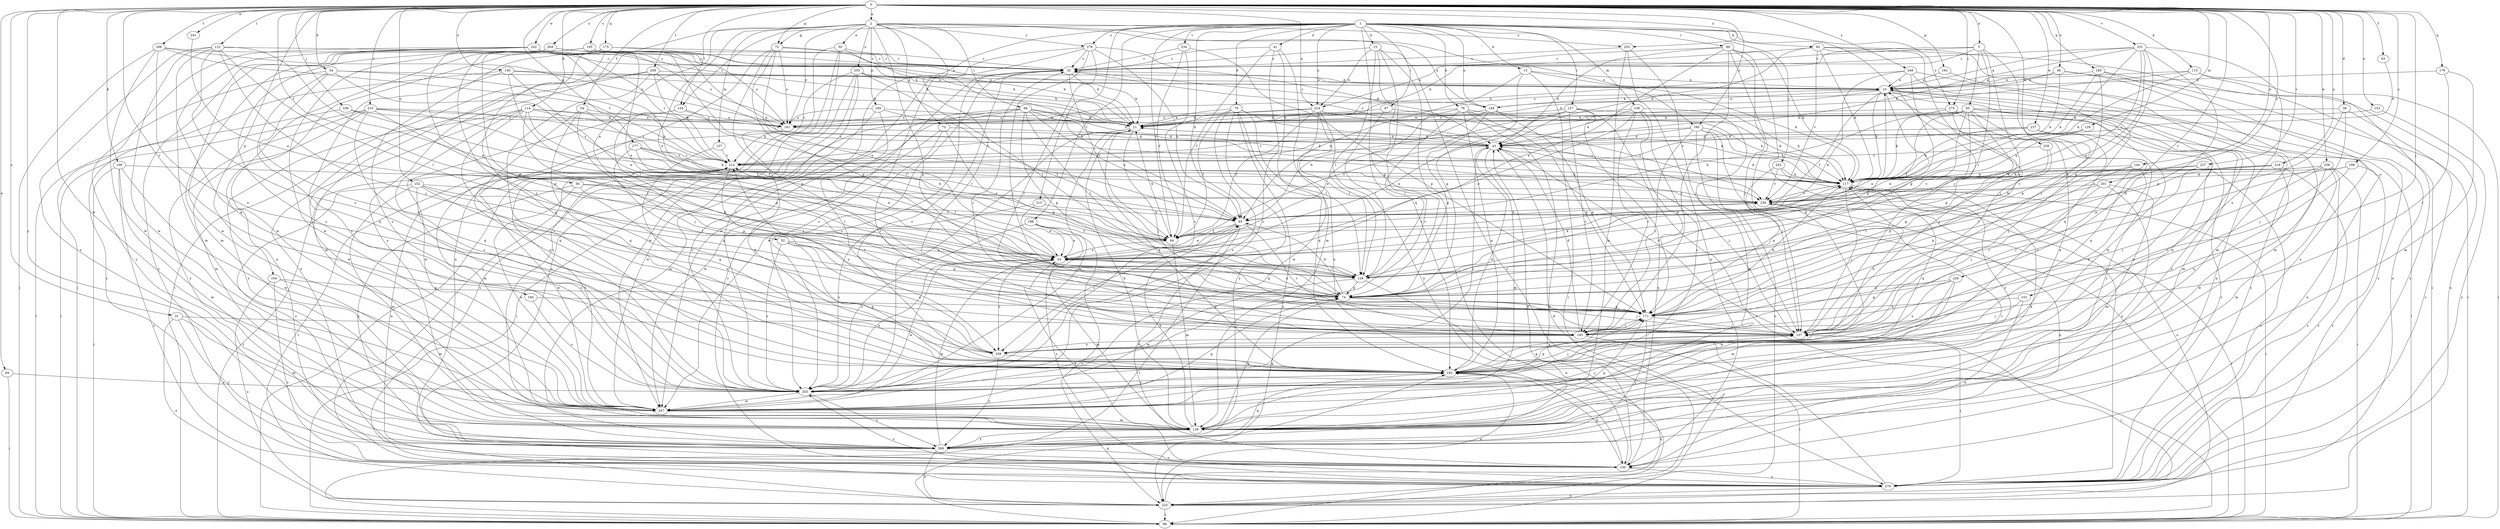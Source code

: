 strict digraph  {
0;
1;
2;
5;
10;
13;
15;
21;
31;
32;
34;
38;
41;
43;
44;
46;
50;
52;
53;
54;
56;
63;
64;
72;
73;
74;
76;
79;
82;
85;
87;
89;
94;
95;
96;
101;
106;
107;
108;
114;
115;
117;
122;
124;
127;
128;
129;
136;
137;
139;
140;
144;
149;
150;
152;
153;
160;
161;
162;
164;
169;
171;
175;
177;
179;
180;
182;
184;
188;
193;
195;
198;
201;
202;
203;
206;
208;
210;
213;
214;
219;
224;
225;
226;
227;
231;
234;
236;
237;
238;
239;
241;
242;
247;
248;
253;
255;
258;
264;
268;
275;
278;
279;
0 -> 2  [label=a];
0 -> 5  [label=a];
0 -> 31  [label=c];
0 -> 34  [label=d];
0 -> 38  [label=d];
0 -> 44  [label=e];
0 -> 46  [label=e];
0 -> 54  [label=f];
0 -> 56  [label=f];
0 -> 63  [label=f];
0 -> 72  [label=g];
0 -> 101  [label=j];
0 -> 106  [label=j];
0 -> 108  [label=k];
0 -> 114  [label=k];
0 -> 115  [label=k];
0 -> 122  [label=l];
0 -> 124  [label=l];
0 -> 129  [label=m];
0 -> 140  [label=n];
0 -> 144  [label=n];
0 -> 152  [label=o];
0 -> 153  [label=o];
0 -> 160  [label=o];
0 -> 162  [label=p];
0 -> 164  [label=p];
0 -> 175  [label=q];
0 -> 177  [label=q];
0 -> 179  [label=q];
0 -> 180  [label=q];
0 -> 184  [label=r];
0 -> 195  [label=s];
0 -> 198  [label=s];
0 -> 201  [label=s];
0 -> 206  [label=t];
0 -> 208  [label=t];
0 -> 210  [label=t];
0 -> 219  [label=u];
0 -> 224  [label=u];
0 -> 226  [label=v];
0 -> 227  [label=v];
0 -> 231  [label=v];
0 -> 237  [label=w];
0 -> 238  [label=w];
0 -> 239  [label=w];
0 -> 241  [label=w];
0 -> 242  [label=w];
0 -> 247  [label=w];
0 -> 248  [label=x];
0 -> 253  [label=x];
0 -> 264  [label=y];
0 -> 268  [label=y];
0 -> 275  [label=z];
1 -> 13  [label=b];
1 -> 15  [label=b];
1 -> 41  [label=d];
1 -> 64  [label=f];
1 -> 76  [label=h];
1 -> 79  [label=h];
1 -> 82  [label=h];
1 -> 85  [label=h];
1 -> 87  [label=i];
1 -> 89  [label=i];
1 -> 107  [label=j];
1 -> 124  [label=l];
1 -> 127  [label=l];
1 -> 136  [label=m];
1 -> 149  [label=n];
1 -> 182  [label=q];
1 -> 188  [label=r];
1 -> 202  [label=s];
1 -> 203  [label=s];
1 -> 213  [label=t];
1 -> 224  [label=u];
1 -> 234  [label=v];
1 -> 275  [label=z];
1 -> 278  [label=z];
2 -> 50  [label=e];
2 -> 52  [label=e];
2 -> 53  [label=e];
2 -> 72  [label=g];
2 -> 73  [label=g];
2 -> 94  [label=i];
2 -> 137  [label=m];
2 -> 149  [label=n];
2 -> 160  [label=o];
2 -> 161  [label=o];
2 -> 169  [label=p];
2 -> 171  [label=p];
2 -> 193  [label=r];
2 -> 253  [label=x];
2 -> 255  [label=x];
2 -> 268  [label=y];
2 -> 278  [label=z];
5 -> 21  [label=b];
5 -> 32  [label=c];
5 -> 74  [label=g];
5 -> 95  [label=i];
5 -> 107  [label=j];
5 -> 128  [label=l];
5 -> 224  [label=u];
10 -> 21  [label=b];
10 -> 64  [label=f];
10 -> 74  [label=g];
10 -> 117  [label=k];
10 -> 149  [label=n];
10 -> 247  [label=w];
10 -> 268  [label=y];
10 -> 279  [label=z];
13 -> 10  [label=a];
13 -> 74  [label=g];
13 -> 85  [label=h];
13 -> 96  [label=i];
13 -> 117  [label=k];
15 -> 32  [label=c];
15 -> 74  [label=g];
15 -> 96  [label=i];
15 -> 128  [label=l];
15 -> 203  [label=s];
15 -> 224  [label=u];
15 -> 279  [label=z];
21 -> 43  [label=d];
21 -> 107  [label=j];
21 -> 182  [label=q];
21 -> 203  [label=s];
21 -> 214  [label=t];
21 -> 247  [label=w];
31 -> 107  [label=j];
31 -> 139  [label=m];
31 -> 225  [label=u];
31 -> 268  [label=y];
32 -> 10  [label=a];
32 -> 21  [label=b];
32 -> 64  [label=f];
32 -> 203  [label=s];
32 -> 247  [label=w];
32 -> 279  [label=z];
34 -> 10  [label=a];
34 -> 182  [label=q];
34 -> 214  [label=t];
34 -> 236  [label=v];
34 -> 258  [label=x];
34 -> 268  [label=y];
38 -> 107  [label=j];
38 -> 161  [label=o];
38 -> 171  [label=p];
38 -> 279  [label=z];
41 -> 32  [label=c];
41 -> 64  [label=f];
41 -> 139  [label=m];
41 -> 150  [label=n];
41 -> 203  [label=s];
43 -> 21  [label=b];
43 -> 32  [label=c];
43 -> 107  [label=j];
43 -> 139  [label=m];
43 -> 203  [label=s];
43 -> 214  [label=t];
44 -> 96  [label=i];
44 -> 203  [label=s];
46 -> 10  [label=a];
46 -> 117  [label=k];
46 -> 139  [label=m];
46 -> 161  [label=o];
46 -> 225  [label=u];
50 -> 32  [label=c];
50 -> 85  [label=h];
50 -> 96  [label=i];
50 -> 268  [label=y];
50 -> 279  [label=z];
52 -> 53  [label=e];
52 -> 74  [label=g];
52 -> 182  [label=q];
52 -> 203  [label=s];
52 -> 258  [label=x];
53 -> 74  [label=g];
53 -> 128  [label=l];
53 -> 139  [label=m];
53 -> 214  [label=t];
53 -> 247  [label=w];
53 -> 258  [label=x];
54 -> 107  [label=j];
54 -> 161  [label=o];
54 -> 182  [label=q];
54 -> 203  [label=s];
54 -> 236  [label=v];
56 -> 64  [label=f];
56 -> 128  [label=l];
56 -> 236  [label=v];
56 -> 247  [label=w];
56 -> 268  [label=y];
63 -> 43  [label=d];
64 -> 21  [label=b];
64 -> 53  [label=e];
64 -> 139  [label=m];
64 -> 236  [label=v];
72 -> 21  [label=b];
72 -> 32  [label=c];
72 -> 53  [label=e];
72 -> 74  [label=g];
72 -> 150  [label=n];
72 -> 161  [label=o];
72 -> 171  [label=p];
73 -> 43  [label=d];
73 -> 74  [label=g];
73 -> 193  [label=r];
73 -> 247  [label=w];
74 -> 53  [label=e];
74 -> 85  [label=h];
74 -> 107  [label=j];
74 -> 171  [label=p];
76 -> 21  [label=b];
76 -> 53  [label=e];
76 -> 117  [label=k];
76 -> 128  [label=l];
76 -> 171  [label=p];
76 -> 182  [label=q];
76 -> 225  [label=u];
79 -> 21  [label=b];
79 -> 64  [label=f];
79 -> 117  [label=k];
79 -> 128  [label=l];
79 -> 182  [label=q];
79 -> 203  [label=s];
79 -> 225  [label=u];
79 -> 268  [label=y];
82 -> 32  [label=c];
82 -> 43  [label=d];
82 -> 96  [label=i];
82 -> 107  [label=j];
82 -> 117  [label=k];
82 -> 225  [label=u];
82 -> 236  [label=v];
85 -> 53  [label=e];
85 -> 64  [label=f];
85 -> 96  [label=i];
85 -> 193  [label=r];
85 -> 258  [label=x];
87 -> 128  [label=l];
87 -> 161  [label=o];
87 -> 236  [label=v];
89 -> 32  [label=c];
89 -> 43  [label=d];
89 -> 53  [label=e];
89 -> 107  [label=j];
89 -> 117  [label=k];
89 -> 182  [label=q];
89 -> 193  [label=r];
89 -> 279  [label=z];
94 -> 21  [label=b];
94 -> 43  [label=d];
94 -> 74  [label=g];
94 -> 85  [label=h];
94 -> 96  [label=i];
94 -> 117  [label=k];
94 -> 128  [label=l];
94 -> 139  [label=m];
94 -> 203  [label=s];
95 -> 21  [label=b];
95 -> 53  [label=e];
95 -> 64  [label=f];
95 -> 74  [label=g];
95 -> 85  [label=h];
95 -> 96  [label=i];
95 -> 128  [label=l];
95 -> 139  [label=m];
95 -> 161  [label=o];
95 -> 182  [label=q];
95 -> 247  [label=w];
96 -> 182  [label=q];
96 -> 214  [label=t];
101 -> 107  [label=j];
101 -> 150  [label=n];
101 -> 171  [label=p];
106 -> 64  [label=f];
106 -> 96  [label=i];
106 -> 161  [label=o];
107 -> 43  [label=d];
107 -> 182  [label=q];
107 -> 214  [label=t];
108 -> 96  [label=i];
108 -> 117  [label=k];
108 -> 139  [label=m];
108 -> 247  [label=w];
108 -> 279  [label=z];
114 -> 21  [label=b];
114 -> 43  [label=d];
114 -> 64  [label=f];
114 -> 74  [label=g];
114 -> 161  [label=o];
114 -> 182  [label=q];
114 -> 203  [label=s];
114 -> 247  [label=w];
114 -> 268  [label=y];
115 -> 10  [label=a];
115 -> 96  [label=i];
115 -> 117  [label=k];
115 -> 214  [label=t];
115 -> 279  [label=z];
117 -> 43  [label=d];
117 -> 96  [label=i];
117 -> 107  [label=j];
117 -> 182  [label=q];
117 -> 203  [label=s];
117 -> 236  [label=v];
122 -> 32  [label=c];
122 -> 53  [label=e];
122 -> 107  [label=j];
122 -> 128  [label=l];
122 -> 182  [label=q];
122 -> 247  [label=w];
122 -> 258  [label=x];
122 -> 268  [label=y];
124 -> 64  [label=f];
124 -> 161  [label=o];
124 -> 171  [label=p];
124 -> 247  [label=w];
127 -> 21  [label=b];
127 -> 53  [label=e];
127 -> 64  [label=f];
127 -> 96  [label=i];
127 -> 117  [label=k];
127 -> 150  [label=n];
127 -> 193  [label=r];
128 -> 10  [label=a];
128 -> 74  [label=g];
128 -> 117  [label=k];
128 -> 150  [label=n];
128 -> 247  [label=w];
129 -> 43  [label=d];
129 -> 117  [label=k];
136 -> 43  [label=d];
136 -> 53  [label=e];
136 -> 139  [label=m];
136 -> 161  [label=o];
136 -> 171  [label=p];
136 -> 193  [label=r];
136 -> 203  [label=s];
137 -> 182  [label=q];
137 -> 214  [label=t];
139 -> 21  [label=b];
139 -> 74  [label=g];
139 -> 85  [label=h];
139 -> 117  [label=k];
139 -> 171  [label=p];
139 -> 236  [label=v];
139 -> 268  [label=y];
140 -> 10  [label=a];
140 -> 21  [label=b];
140 -> 53  [label=e];
140 -> 128  [label=l];
140 -> 203  [label=s];
140 -> 279  [label=z];
144 -> 107  [label=j];
144 -> 117  [label=k];
144 -> 128  [label=l];
144 -> 171  [label=p];
144 -> 258  [label=x];
149 -> 10  [label=a];
149 -> 21  [label=b];
149 -> 32  [label=c];
149 -> 74  [label=g];
149 -> 85  [label=h];
149 -> 117  [label=k];
149 -> 171  [label=p];
150 -> 10  [label=a];
150 -> 43  [label=d];
150 -> 53  [label=e];
150 -> 85  [label=h];
150 -> 182  [label=q];
150 -> 279  [label=z];
152 -> 74  [label=g];
152 -> 128  [label=l];
152 -> 139  [label=m];
152 -> 203  [label=s];
152 -> 236  [label=v];
152 -> 258  [label=x];
152 -> 268  [label=y];
153 -> 21  [label=b];
153 -> 279  [label=z];
160 -> 43  [label=d];
160 -> 96  [label=i];
160 -> 107  [label=j];
160 -> 117  [label=k];
160 -> 193  [label=r];
160 -> 214  [label=t];
160 -> 225  [label=u];
161 -> 43  [label=d];
161 -> 139  [label=m];
161 -> 182  [label=q];
162 -> 10  [label=a];
162 -> 139  [label=m];
164 -> 74  [label=g];
164 -> 139  [label=m];
164 -> 225  [label=u];
164 -> 279  [label=z];
169 -> 21  [label=b];
169 -> 64  [label=f];
169 -> 161  [label=o];
169 -> 193  [label=r];
169 -> 247  [label=w];
171 -> 107  [label=j];
171 -> 117  [label=k];
171 -> 193  [label=r];
171 -> 268  [label=y];
175 -> 21  [label=b];
175 -> 32  [label=c];
175 -> 96  [label=i];
175 -> 150  [label=n];
175 -> 182  [label=q];
175 -> 203  [label=s];
177 -> 53  [label=e];
177 -> 85  [label=h];
177 -> 117  [label=k];
177 -> 171  [label=p];
177 -> 214  [label=t];
179 -> 10  [label=a];
179 -> 139  [label=m];
179 -> 193  [label=r];
180 -> 10  [label=a];
180 -> 96  [label=i];
180 -> 117  [label=k];
180 -> 171  [label=p];
180 -> 268  [label=y];
182 -> 32  [label=c];
182 -> 43  [label=d];
182 -> 107  [label=j];
182 -> 171  [label=p];
182 -> 203  [label=s];
182 -> 225  [label=u];
184 -> 171  [label=p];
184 -> 203  [label=s];
188 -> 53  [label=e];
188 -> 64  [label=f];
188 -> 203  [label=s];
188 -> 225  [label=u];
188 -> 279  [label=z];
193 -> 32  [label=c];
193 -> 43  [label=d];
193 -> 96  [label=i];
193 -> 258  [label=x];
195 -> 21  [label=b];
195 -> 32  [label=c];
195 -> 53  [label=e];
195 -> 74  [label=g];
195 -> 85  [label=h];
195 -> 117  [label=k];
195 -> 161  [label=o];
195 -> 203  [label=s];
195 -> 247  [label=w];
198 -> 117  [label=k];
198 -> 193  [label=r];
198 -> 236  [label=v];
198 -> 279  [label=z];
201 -> 107  [label=j];
201 -> 128  [label=l];
201 -> 139  [label=m];
201 -> 236  [label=v];
201 -> 268  [label=y];
202 -> 117  [label=k];
202 -> 171  [label=p];
202 -> 225  [label=u];
202 -> 236  [label=v];
203 -> 53  [label=e];
203 -> 171  [label=p];
203 -> 247  [label=w];
203 -> 268  [label=y];
206 -> 32  [label=c];
206 -> 96  [label=i];
206 -> 161  [label=o];
206 -> 214  [label=t];
206 -> 247  [label=w];
206 -> 258  [label=x];
208 -> 10  [label=a];
208 -> 139  [label=m];
208 -> 150  [label=n];
208 -> 203  [label=s];
208 -> 214  [label=t];
208 -> 236  [label=v];
210 -> 21  [label=b];
210 -> 64  [label=f];
210 -> 96  [label=i];
210 -> 128  [label=l];
210 -> 139  [label=m];
210 -> 182  [label=q];
210 -> 214  [label=t];
210 -> 268  [label=y];
213 -> 53  [label=e];
213 -> 85  [label=h];
213 -> 203  [label=s];
214 -> 117  [label=k];
214 -> 150  [label=n];
214 -> 247  [label=w];
214 -> 258  [label=x];
219 -> 85  [label=h];
219 -> 117  [label=k];
219 -> 182  [label=q];
219 -> 236  [label=v];
219 -> 279  [label=z];
224 -> 21  [label=b];
224 -> 64  [label=f];
224 -> 128  [label=l];
224 -> 161  [label=o];
224 -> 236  [label=v];
224 -> 247  [label=w];
224 -> 268  [label=y];
225 -> 96  [label=i];
225 -> 107  [label=j];
225 -> 182  [label=q];
225 -> 214  [label=t];
226 -> 74  [label=g];
226 -> 139  [label=m];
226 -> 171  [label=p];
226 -> 247  [label=w];
226 -> 258  [label=x];
227 -> 85  [label=h];
227 -> 117  [label=k];
227 -> 193  [label=r];
227 -> 279  [label=z];
231 -> 10  [label=a];
231 -> 32  [label=c];
231 -> 43  [label=d];
231 -> 53  [label=e];
231 -> 74  [label=g];
231 -> 117  [label=k];
231 -> 171  [label=p];
231 -> 236  [label=v];
231 -> 258  [label=x];
234 -> 32  [label=c];
234 -> 64  [label=f];
234 -> 171  [label=p];
234 -> 203  [label=s];
236 -> 85  [label=h];
236 -> 96  [label=i];
236 -> 150  [label=n];
237 -> 43  [label=d];
237 -> 107  [label=j];
237 -> 117  [label=k];
237 -> 150  [label=n];
237 -> 182  [label=q];
237 -> 214  [label=t];
238 -> 96  [label=i];
238 -> 107  [label=j];
238 -> 117  [label=k];
238 -> 139  [label=m];
238 -> 193  [label=r];
238 -> 236  [label=v];
238 -> 247  [label=w];
238 -> 279  [label=z];
239 -> 74  [label=g];
239 -> 171  [label=p];
239 -> 214  [label=t];
241 -> 53  [label=e];
242 -> 21  [label=b];
242 -> 32  [label=c];
242 -> 85  [label=h];
242 -> 96  [label=i];
242 -> 139  [label=m];
242 -> 161  [label=o];
242 -> 171  [label=p];
242 -> 214  [label=t];
242 -> 247  [label=w];
242 -> 279  [label=z];
247 -> 10  [label=a];
247 -> 74  [label=g];
247 -> 107  [label=j];
247 -> 139  [label=m];
247 -> 214  [label=t];
248 -> 10  [label=a];
248 -> 21  [label=b];
248 -> 53  [label=e];
248 -> 74  [label=g];
248 -> 182  [label=q];
248 -> 279  [label=z];
253 -> 32  [label=c];
253 -> 107  [label=j];
253 -> 139  [label=m];
253 -> 150  [label=n];
255 -> 10  [label=a];
255 -> 21  [label=b];
255 -> 128  [label=l];
255 -> 150  [label=n];
255 -> 214  [label=t];
255 -> 225  [label=u];
255 -> 247  [label=w];
258 -> 117  [label=k];
258 -> 182  [label=q];
258 -> 268  [label=y];
264 -> 10  [label=a];
264 -> 32  [label=c];
264 -> 139  [label=m];
264 -> 193  [label=r];
264 -> 247  [label=w];
268 -> 53  [label=e];
268 -> 150  [label=n];
268 -> 182  [label=q];
268 -> 225  [label=u];
275 -> 21  [label=b];
275 -> 107  [label=j];
275 -> 117  [label=k];
275 -> 268  [label=y];
275 -> 279  [label=z];
278 -> 32  [label=c];
278 -> 43  [label=d];
278 -> 85  [label=h];
278 -> 107  [label=j];
278 -> 193  [label=r];
278 -> 203  [label=s];
278 -> 247  [label=w];
279 -> 43  [label=d];
279 -> 107  [label=j];
279 -> 203  [label=s];
279 -> 225  [label=u];
}
